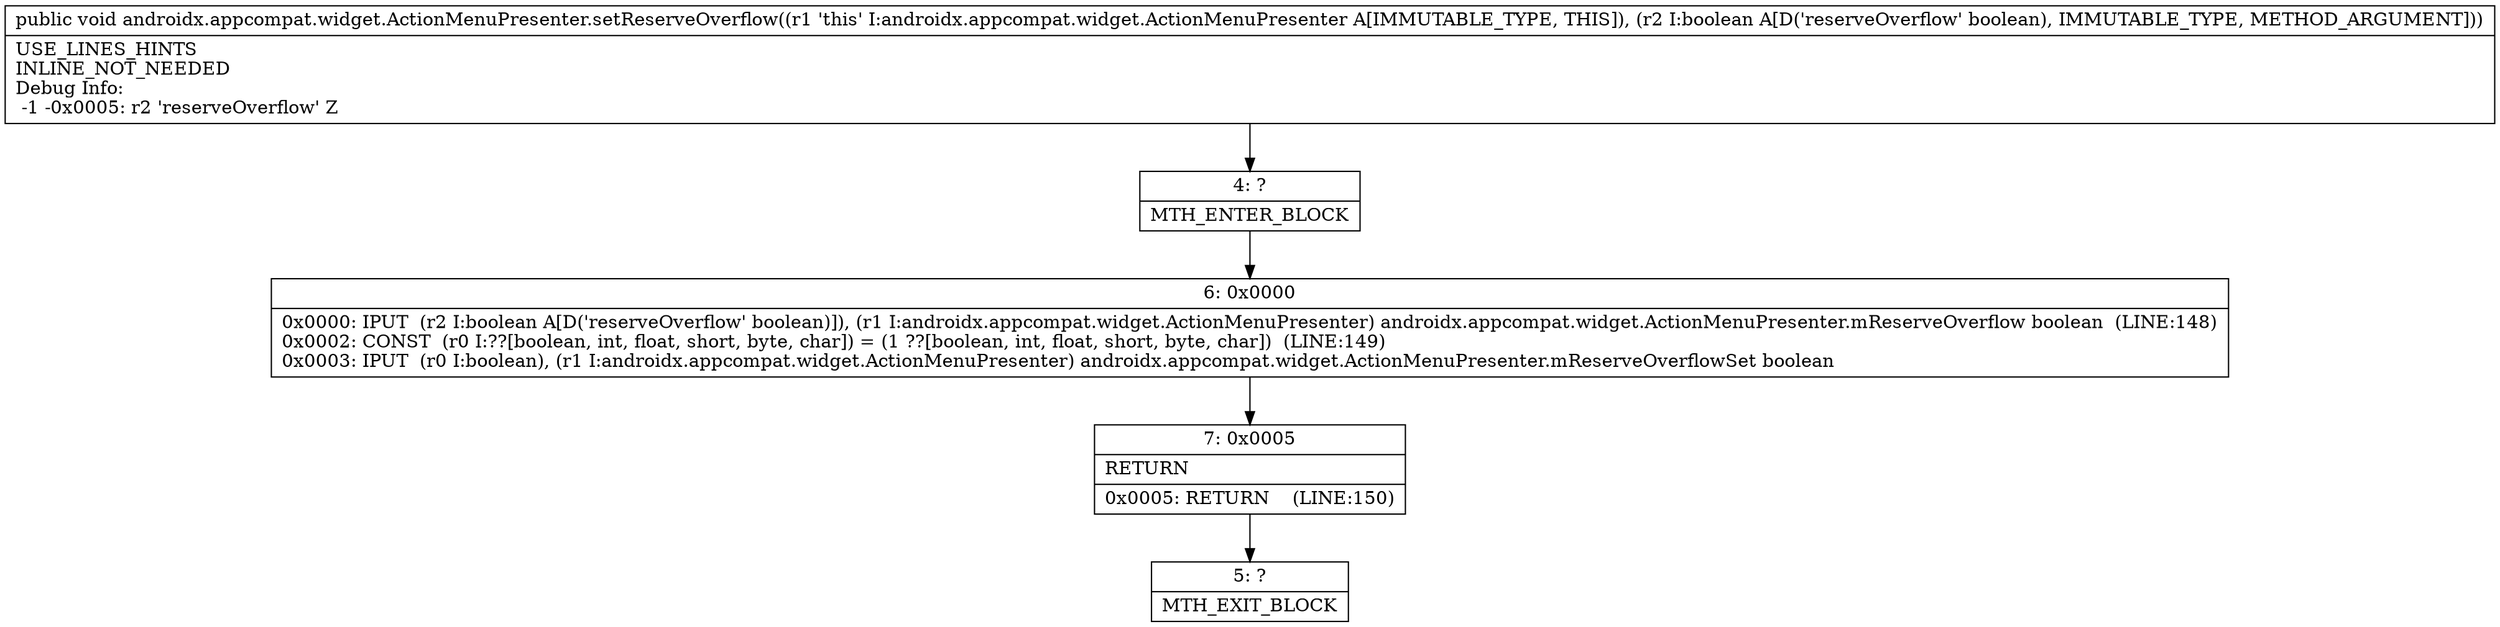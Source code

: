 digraph "CFG forandroidx.appcompat.widget.ActionMenuPresenter.setReserveOverflow(Z)V" {
Node_4 [shape=record,label="{4\:\ ?|MTH_ENTER_BLOCK\l}"];
Node_6 [shape=record,label="{6\:\ 0x0000|0x0000: IPUT  (r2 I:boolean A[D('reserveOverflow' boolean)]), (r1 I:androidx.appcompat.widget.ActionMenuPresenter) androidx.appcompat.widget.ActionMenuPresenter.mReserveOverflow boolean  (LINE:148)\l0x0002: CONST  (r0 I:??[boolean, int, float, short, byte, char]) = (1 ??[boolean, int, float, short, byte, char])  (LINE:149)\l0x0003: IPUT  (r0 I:boolean), (r1 I:androidx.appcompat.widget.ActionMenuPresenter) androidx.appcompat.widget.ActionMenuPresenter.mReserveOverflowSet boolean \l}"];
Node_7 [shape=record,label="{7\:\ 0x0005|RETURN\l|0x0005: RETURN    (LINE:150)\l}"];
Node_5 [shape=record,label="{5\:\ ?|MTH_EXIT_BLOCK\l}"];
MethodNode[shape=record,label="{public void androidx.appcompat.widget.ActionMenuPresenter.setReserveOverflow((r1 'this' I:androidx.appcompat.widget.ActionMenuPresenter A[IMMUTABLE_TYPE, THIS]), (r2 I:boolean A[D('reserveOverflow' boolean), IMMUTABLE_TYPE, METHOD_ARGUMENT]))  | USE_LINES_HINTS\lINLINE_NOT_NEEDED\lDebug Info:\l  \-1 \-0x0005: r2 'reserveOverflow' Z\l}"];
MethodNode -> Node_4;Node_4 -> Node_6;
Node_6 -> Node_7;
Node_7 -> Node_5;
}

